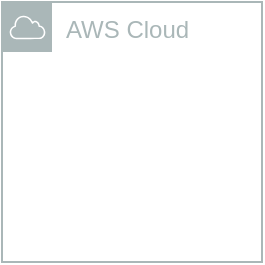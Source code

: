 <mxfile version="21.6.8" type="github">
  <diagram name="Página-1" id="S4Ng6sy4v_VP5n4DA7yU">
    <mxGraphModel dx="1114" dy="578" grid="1" gridSize="10" guides="1" tooltips="1" connect="1" arrows="1" fold="1" page="1" pageScale="1" pageWidth="827" pageHeight="1169" math="0" shadow="0">
      <root>
        <mxCell id="0" />
        <mxCell id="1" parent="0" />
        <mxCell id="KZ8pKwrmmVnX2DzzceFr-1" value="AWS Cloud" style="sketch=0;outlineConnect=0;gradientColor=none;html=1;whiteSpace=wrap;fontSize=12;fontStyle=0;shape=mxgraph.aws4.group;grIcon=mxgraph.aws4.group_aws_cloud;strokeColor=#AAB7B8;fillColor=none;verticalAlign=top;align=left;spacingLeft=30;fontColor=#AAB7B8;dashed=0;" vertex="1" parent="1">
          <mxGeometry x="120" y="70" width="130" height="130" as="geometry" />
        </mxCell>
      </root>
    </mxGraphModel>
  </diagram>
</mxfile>
